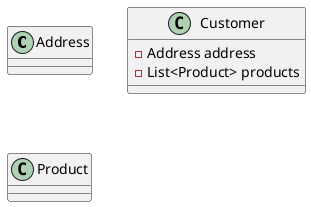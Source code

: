 @startuml
class Address {
}
class Customer {
- Address address
- List<Product> products
}
class Product {
}
@enduml